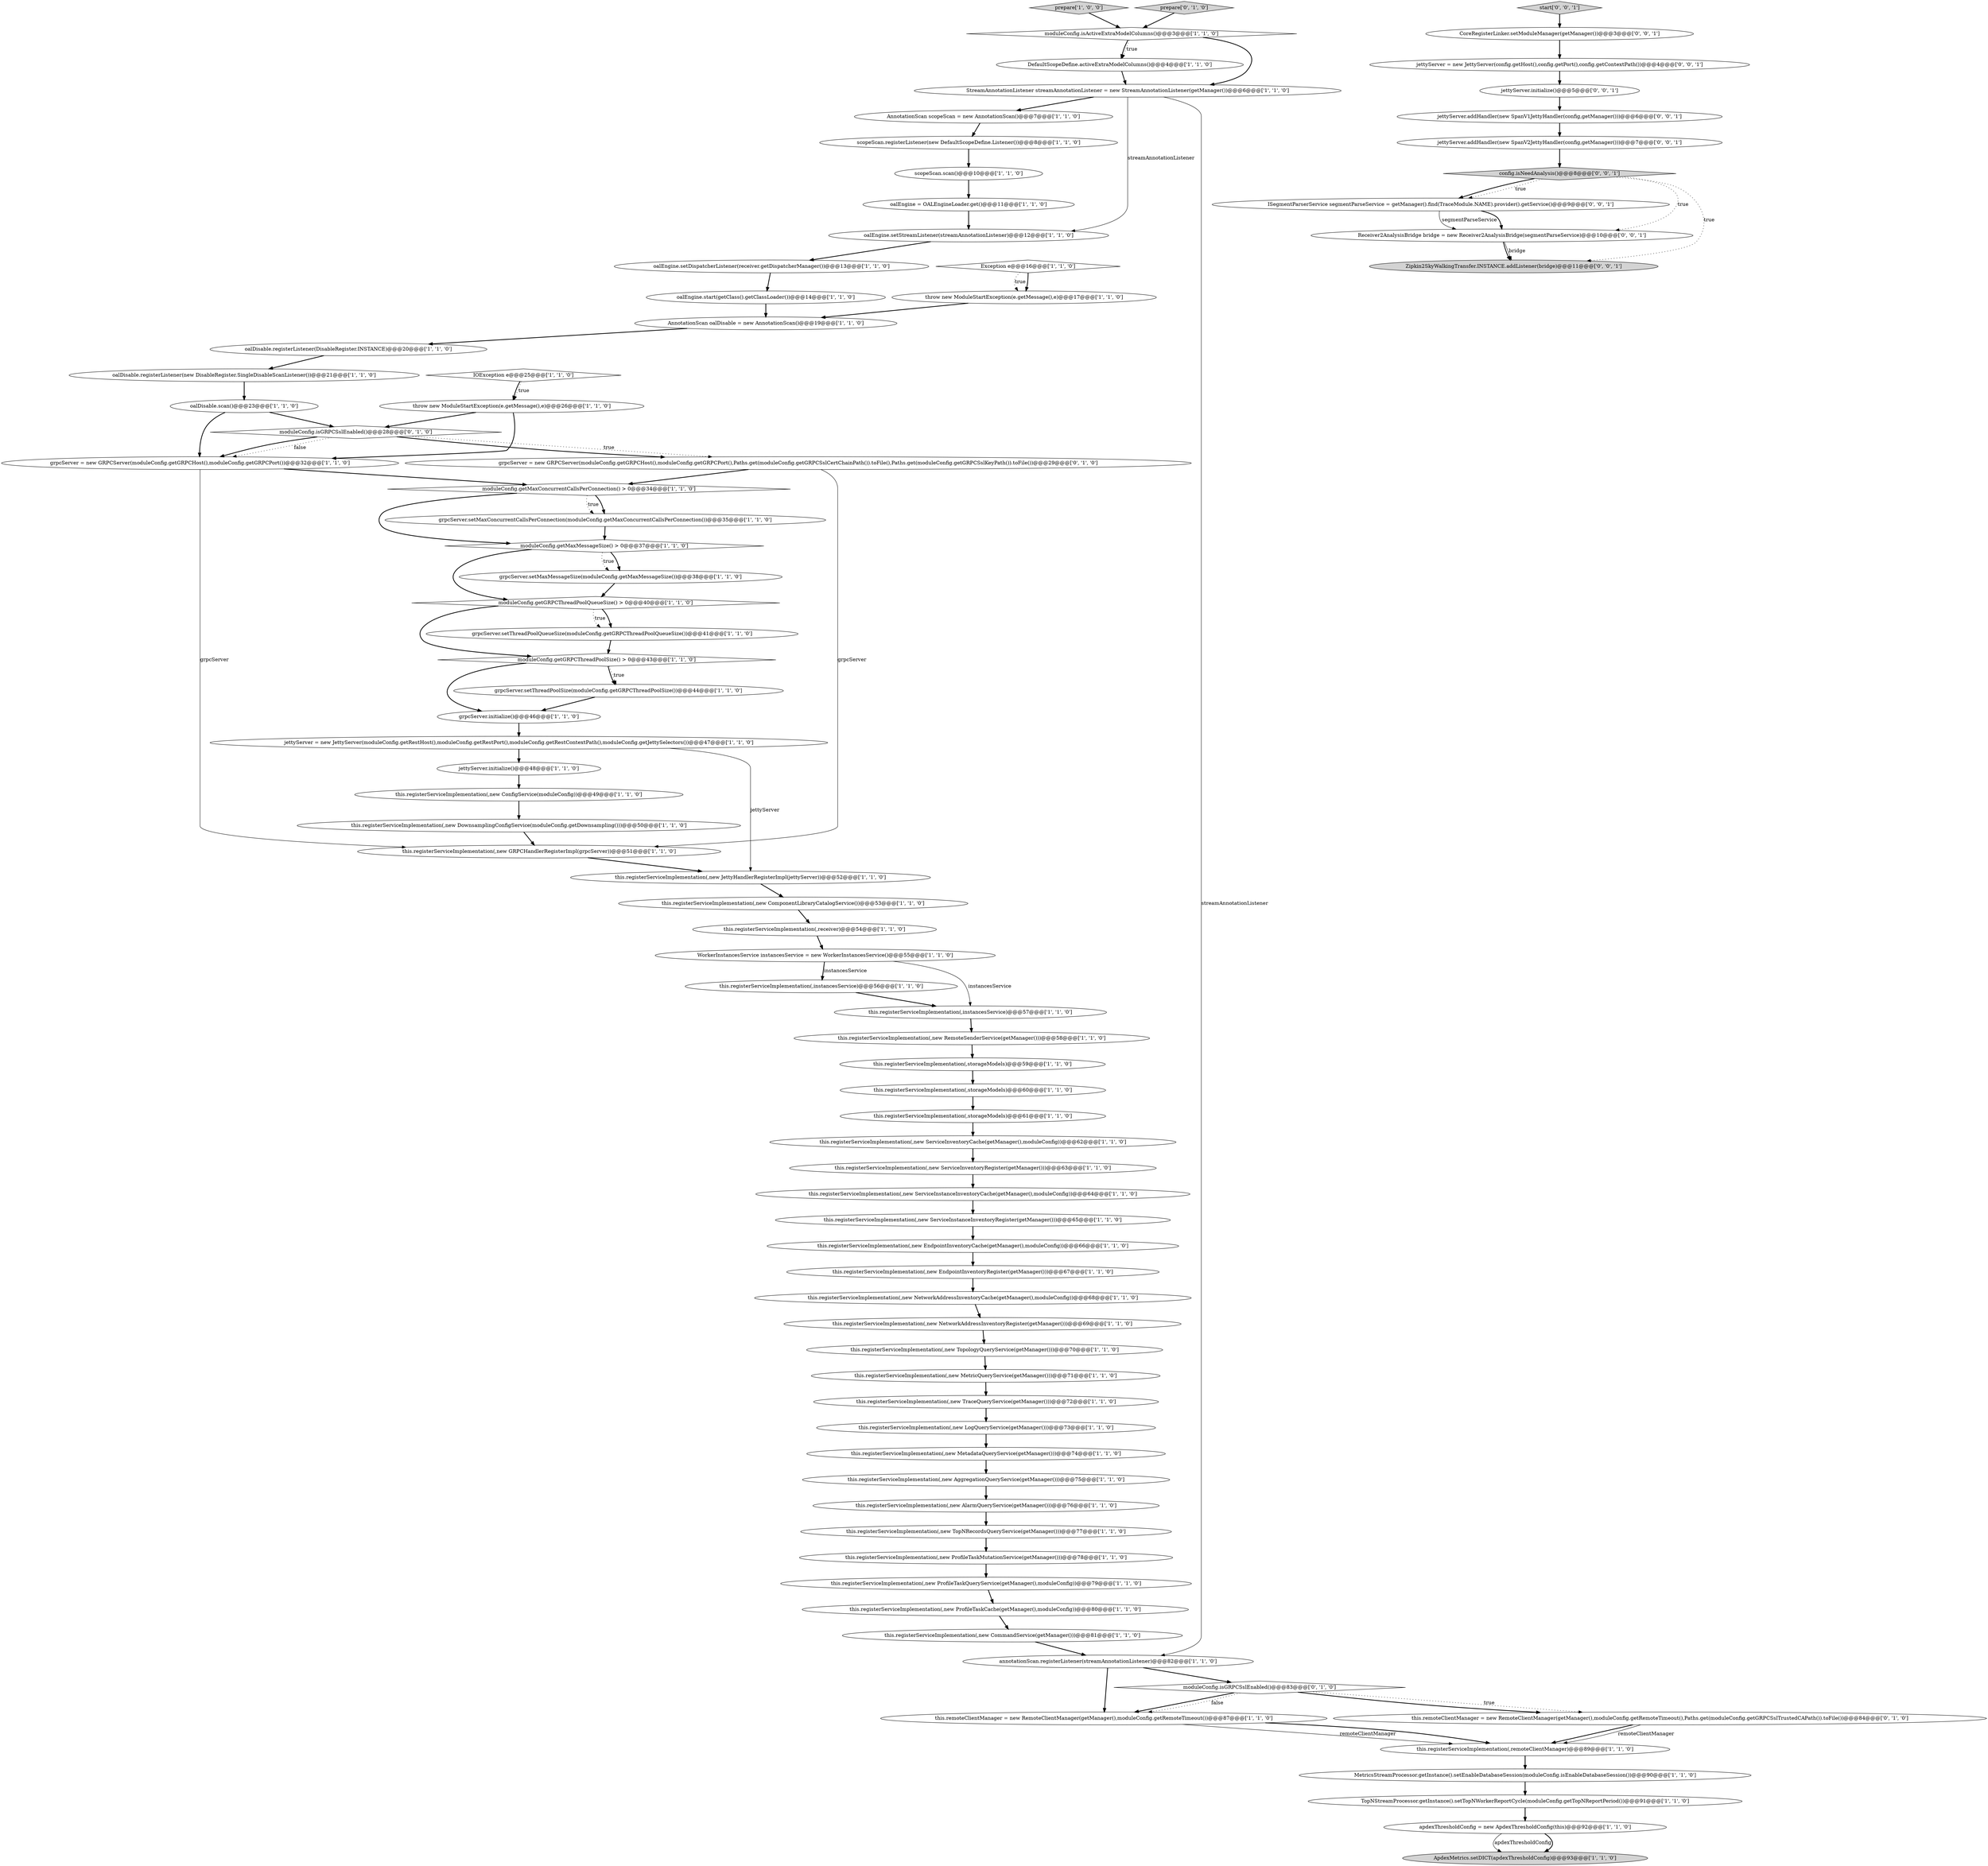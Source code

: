 digraph {
22 [style = filled, label = "this.registerServiceImplementation(,new RemoteSenderService(getManager()))@@@58@@@['1', '1', '0']", fillcolor = white, shape = ellipse image = "AAA0AAABBB1BBB"];
30 [style = filled, label = "this.remoteClientManager = new RemoteClientManager(getManager(),moduleConfig.getRemoteTimeout())@@@87@@@['1', '1', '0']", fillcolor = white, shape = ellipse image = "AAA0AAABBB1BBB"];
7 [style = filled, label = "throw new ModuleStartException(e.getMessage(),e)@@@17@@@['1', '1', '0']", fillcolor = white, shape = ellipse image = "AAA0AAABBB1BBB"];
21 [style = filled, label = "this.registerServiceImplementation(,new CommandService(getManager()))@@@81@@@['1', '1', '0']", fillcolor = white, shape = ellipse image = "AAA0AAABBB1BBB"];
8 [style = filled, label = "grpcServer = new GRPCServer(moduleConfig.getGRPCHost(),moduleConfig.getGRPCPort())@@@32@@@['1', '1', '0']", fillcolor = white, shape = ellipse image = "AAA0AAABBB1BBB"];
37 [style = filled, label = "this.registerServiceImplementation(,new AlarmQueryService(getManager()))@@@76@@@['1', '1', '0']", fillcolor = white, shape = ellipse image = "AAA0AAABBB1BBB"];
38 [style = filled, label = "ApdexMetrics.setDICT(apdexThresholdConfig)@@@93@@@['1', '1', '0']", fillcolor = lightgray, shape = ellipse image = "AAA0AAABBB1BBB"];
5 [style = filled, label = "MetricsStreamProcessor.getInstance().setEnableDatabaseSession(moduleConfig.isEnableDatabaseSession())@@@90@@@['1', '1', '0']", fillcolor = white, shape = ellipse image = "AAA0AAABBB1BBB"];
1 [style = filled, label = "this.registerServiceImplementation(,new LogQueryService(getManager()))@@@73@@@['1', '1', '0']", fillcolor = white, shape = ellipse image = "AAA0AAABBB1BBB"];
50 [style = filled, label = "this.registerServiceImplementation(,new ProfileTaskCache(getManager(),moduleConfig))@@@80@@@['1', '1', '0']", fillcolor = white, shape = ellipse image = "AAA0AAABBB1BBB"];
18 [style = filled, label = "moduleConfig.getMaxMessageSize() > 0@@@37@@@['1', '1', '0']", fillcolor = white, shape = diamond image = "AAA0AAABBB1BBB"];
49 [style = filled, label = "jettyServer = new JettyServer(moduleConfig.getRestHost(),moduleConfig.getRestPort(),moduleConfig.getRestContextPath(),moduleConfig.getJettySelectors())@@@47@@@['1', '1', '0']", fillcolor = white, shape = ellipse image = "AAA0AAABBB1BBB"];
27 [style = filled, label = "grpcServer.setMaxMessageSize(moduleConfig.getMaxMessageSize())@@@38@@@['1', '1', '0']", fillcolor = white, shape = ellipse image = "AAA0AAABBB1BBB"];
3 [style = filled, label = "this.registerServiceImplementation(,new ComponentLibraryCatalogService())@@@53@@@['1', '1', '0']", fillcolor = white, shape = ellipse image = "AAA0AAABBB1BBB"];
56 [style = filled, label = "this.registerServiceImplementation(,instancesService)@@@56@@@['1', '1', '0']", fillcolor = white, shape = ellipse image = "AAA0AAABBB1BBB"];
53 [style = filled, label = "prepare['1', '0', '0']", fillcolor = lightgray, shape = diamond image = "AAA0AAABBB1BBB"];
73 [style = filled, label = "grpcServer = new GRPCServer(moduleConfig.getGRPCHost(),moduleConfig.getGRPCPort(),Paths.get(moduleConfig.getGRPCSslCertChainPath()).toFile(),Paths.get(moduleConfig.getGRPCSslKeyPath()).toFile())@@@29@@@['0', '1', '0']", fillcolor = white, shape = ellipse image = "AAA1AAABBB2BBB"];
29 [style = filled, label = "oalEngine.start(getClass().getClassLoader())@@@14@@@['1', '1', '0']", fillcolor = white, shape = ellipse image = "AAA0AAABBB1BBB"];
64 [style = filled, label = "this.registerServiceImplementation(,new EndpointInventoryRegister(getManager()))@@@67@@@['1', '1', '0']", fillcolor = white, shape = ellipse image = "AAA0AAABBB1BBB"];
42 [style = filled, label = "this.registerServiceImplementation(,receiver)@@@54@@@['1', '1', '0']", fillcolor = white, shape = ellipse image = "AAA0AAABBB1BBB"];
81 [style = filled, label = "config.isNeedAnalysis()@@@8@@@['0', '0', '1']", fillcolor = lightgray, shape = diamond image = "AAA0AAABBB3BBB"];
70 [style = filled, label = "moduleConfig.getMaxConcurrentCallsPerConnection() > 0@@@34@@@['1', '1', '0']", fillcolor = white, shape = diamond image = "AAA0AAABBB1BBB"];
2 [style = filled, label = "moduleConfig.getGRPCThreadPoolQueueSize() > 0@@@40@@@['1', '1', '0']", fillcolor = white, shape = diamond image = "AAA0AAABBB1BBB"];
75 [style = filled, label = "moduleConfig.isGRPCSslEnabled()@@@28@@@['0', '1', '0']", fillcolor = white, shape = diamond image = "AAA1AAABBB2BBB"];
71 [style = filled, label = "prepare['0', '1', '0']", fillcolor = lightgray, shape = diamond image = "AAA0AAABBB2BBB"];
54 [style = filled, label = "oalEngine.setDispatcherListener(receiver.getDispatcherManager())@@@13@@@['1', '1', '0']", fillcolor = white, shape = ellipse image = "AAA0AAABBB1BBB"];
39 [style = filled, label = "this.registerServiceImplementation(,instancesService)@@@57@@@['1', '1', '0']", fillcolor = white, shape = ellipse image = "AAA0AAABBB1BBB"];
46 [style = filled, label = "oalDisable.registerListener(DisableRegister.INSTANCE)@@@20@@@['1', '1', '0']", fillcolor = white, shape = ellipse image = "AAA0AAABBB1BBB"];
19 [style = filled, label = "this.registerServiceImplementation(,new ServiceInventoryRegister(getManager()))@@@63@@@['1', '1', '0']", fillcolor = white, shape = ellipse image = "AAA0AAABBB1BBB"];
16 [style = filled, label = "this.registerServiceImplementation(,new EndpointInventoryCache(getManager(),moduleConfig))@@@66@@@['1', '1', '0']", fillcolor = white, shape = ellipse image = "AAA0AAABBB1BBB"];
34 [style = filled, label = "this.registerServiceImplementation(,new ProfileTaskMutationService(getManager()))@@@78@@@['1', '1', '0']", fillcolor = white, shape = ellipse image = "AAA0AAABBB1BBB"];
65 [style = filled, label = "TopNStreamProcessor.getInstance().setTopNWorkerReportCycle(moduleConfig.getTopNReportPeriod())@@@91@@@['1', '1', '0']", fillcolor = white, shape = ellipse image = "AAA0AAABBB1BBB"];
11 [style = filled, label = "grpcServer.initialize()@@@46@@@['1', '1', '0']", fillcolor = white, shape = ellipse image = "AAA0AAABBB1BBB"];
77 [style = filled, label = "jettyServer.addHandler(new SpanV2JettyHandler(config,getManager()))@@@7@@@['0', '0', '1']", fillcolor = white, shape = ellipse image = "AAA0AAABBB3BBB"];
59 [style = filled, label = "grpcServer.setThreadPoolQueueSize(moduleConfig.getGRPCThreadPoolQueueSize())@@@41@@@['1', '1', '0']", fillcolor = white, shape = ellipse image = "AAA0AAABBB1BBB"];
23 [style = filled, label = "this.registerServiceImplementation(,new MetadataQueryService(getManager()))@@@74@@@['1', '1', '0']", fillcolor = white, shape = ellipse image = "AAA0AAABBB1BBB"];
13 [style = filled, label = "this.registerServiceImplementation(,storageModels)@@@59@@@['1', '1', '0']", fillcolor = white, shape = ellipse image = "AAA0AAABBB1BBB"];
82 [style = filled, label = "ISegmentParserService segmentParseService = getManager().find(TraceModule.NAME).provider().getService()@@@9@@@['0', '0', '1']", fillcolor = white, shape = ellipse image = "AAA0AAABBB3BBB"];
66 [style = filled, label = "this.registerServiceImplementation(,new AggregationQueryService(getManager()))@@@75@@@['1', '1', '0']", fillcolor = white, shape = ellipse image = "AAA0AAABBB1BBB"];
10 [style = filled, label = "oalEngine.setStreamListener(streamAnnotationListener)@@@12@@@['1', '1', '0']", fillcolor = white, shape = ellipse image = "AAA0AAABBB1BBB"];
44 [style = filled, label = "this.registerServiceImplementation(,new TopNRecordsQueryService(getManager()))@@@77@@@['1', '1', '0']", fillcolor = white, shape = ellipse image = "AAA0AAABBB1BBB"];
35 [style = filled, label = "StreamAnnotationListener streamAnnotationListener = new StreamAnnotationListener(getManager())@@@6@@@['1', '1', '0']", fillcolor = white, shape = ellipse image = "AAA0AAABBB1BBB"];
57 [style = filled, label = "this.registerServiceImplementation(,new ServiceInstanceInventoryCache(getManager(),moduleConfig))@@@64@@@['1', '1', '0']", fillcolor = white, shape = ellipse image = "AAA0AAABBB1BBB"];
83 [style = filled, label = "jettyServer.initialize()@@@5@@@['0', '0', '1']", fillcolor = white, shape = ellipse image = "AAA0AAABBB3BBB"];
26 [style = filled, label = "this.registerServiceImplementation(,new ConfigService(moduleConfig))@@@49@@@['1', '1', '0']", fillcolor = white, shape = ellipse image = "AAA0AAABBB1BBB"];
78 [style = filled, label = "jettyServer = new JettyServer(config.getHost(),config.getPort(),config.getContextPath())@@@4@@@['0', '0', '1']", fillcolor = white, shape = ellipse image = "AAA0AAABBB3BBB"];
67 [style = filled, label = "AnnotationScan oalDisable = new AnnotationScan()@@@19@@@['1', '1', '0']", fillcolor = white, shape = ellipse image = "AAA0AAABBB1BBB"];
12 [style = filled, label = "this.registerServiceImplementation(,new GRPCHandlerRegisterImpl(grpcServer))@@@51@@@['1', '1', '0']", fillcolor = white, shape = ellipse image = "AAA0AAABBB1BBB"];
69 [style = filled, label = "this.registerServiceImplementation(,storageModels)@@@60@@@['1', '1', '0']", fillcolor = white, shape = ellipse image = "AAA0AAABBB1BBB"];
76 [style = filled, label = "start['0', '0', '1']", fillcolor = lightgray, shape = diamond image = "AAA0AAABBB3BBB"];
85 [style = filled, label = "Receiver2AnalysisBridge bridge = new Receiver2AnalysisBridge(segmentParseService)@@@10@@@['0', '0', '1']", fillcolor = white, shape = ellipse image = "AAA0AAABBB3BBB"];
48 [style = filled, label = "this.registerServiceImplementation(,new ServiceInstanceInventoryRegister(getManager()))@@@65@@@['1', '1', '0']", fillcolor = white, shape = ellipse image = "AAA0AAABBB1BBB"];
17 [style = filled, label = "Exception e@@@16@@@['1', '1', '0']", fillcolor = white, shape = diamond image = "AAA0AAABBB1BBB"];
15 [style = filled, label = "scopeScan.registerListener(new DefaultScopeDefine.Listener())@@@8@@@['1', '1', '0']", fillcolor = white, shape = ellipse image = "AAA0AAABBB1BBB"];
40 [style = filled, label = "grpcServer.setMaxConcurrentCallsPerConnection(moduleConfig.getMaxConcurrentCallsPerConnection())@@@35@@@['1', '1', '0']", fillcolor = white, shape = ellipse image = "AAA0AAABBB1BBB"];
51 [style = filled, label = "IOException e@@@25@@@['1', '1', '0']", fillcolor = white, shape = diamond image = "AAA0AAABBB1BBB"];
32 [style = filled, label = "annotationScan.registerListener(streamAnnotationListener)@@@82@@@['1', '1', '0']", fillcolor = white, shape = ellipse image = "AAA0AAABBB1BBB"];
52 [style = filled, label = "grpcServer.setThreadPoolSize(moduleConfig.getGRPCThreadPoolSize())@@@44@@@['1', '1', '0']", fillcolor = white, shape = ellipse image = "AAA0AAABBB1BBB"];
28 [style = filled, label = "this.registerServiceImplementation(,remoteClientManager)@@@89@@@['1', '1', '0']", fillcolor = white, shape = ellipse image = "AAA0AAABBB1BBB"];
47 [style = filled, label = "oalDisable.registerListener(new DisableRegister.SingleDisableScanListener())@@@21@@@['1', '1', '0']", fillcolor = white, shape = ellipse image = "AAA0AAABBB1BBB"];
72 [style = filled, label = "this.remoteClientManager = new RemoteClientManager(getManager(),moduleConfig.getRemoteTimeout(),Paths.get(moduleConfig.getGRPCSslTrustedCAPath()).toFile())@@@84@@@['0', '1', '0']", fillcolor = white, shape = ellipse image = "AAA1AAABBB2BBB"];
33 [style = filled, label = "this.registerServiceImplementation(,new TopologyQueryService(getManager()))@@@70@@@['1', '1', '0']", fillcolor = white, shape = ellipse image = "AAA0AAABBB1BBB"];
61 [style = filled, label = "throw new ModuleStartException(e.getMessage(),e)@@@26@@@['1', '1', '0']", fillcolor = white, shape = ellipse image = "AAA0AAABBB1BBB"];
43 [style = filled, label = "this.registerServiceImplementation(,new DownsamplingConfigService(moduleConfig.getDownsampling()))@@@50@@@['1', '1', '0']", fillcolor = white, shape = ellipse image = "AAA0AAABBB1BBB"];
20 [style = filled, label = "scopeScan.scan()@@@10@@@['1', '1', '0']", fillcolor = white, shape = ellipse image = "AAA0AAABBB1BBB"];
9 [style = filled, label = "moduleConfig.getGRPCThreadPoolSize() > 0@@@43@@@['1', '1', '0']", fillcolor = white, shape = diamond image = "AAA0AAABBB1BBB"];
63 [style = filled, label = "oalEngine = OALEngineLoader.get()@@@11@@@['1', '1', '0']", fillcolor = white, shape = ellipse image = "AAA0AAABBB1BBB"];
14 [style = filled, label = "WorkerInstancesService instancesService = new WorkerInstancesService()@@@55@@@['1', '1', '0']", fillcolor = white, shape = ellipse image = "AAA0AAABBB1BBB"];
4 [style = filled, label = "this.registerServiceImplementation(,new TraceQueryService(getManager()))@@@72@@@['1', '1', '0']", fillcolor = white, shape = ellipse image = "AAA0AAABBB1BBB"];
0 [style = filled, label = "this.registerServiceImplementation(,new NetworkAddressInventoryRegister(getManager()))@@@69@@@['1', '1', '0']", fillcolor = white, shape = ellipse image = "AAA0AAABBB1BBB"];
62 [style = filled, label = "DefaultScopeDefine.activeExtraModelColumns()@@@4@@@['1', '1', '0']", fillcolor = white, shape = ellipse image = "AAA0AAABBB1BBB"];
68 [style = filled, label = "this.registerServiceImplementation(,new ProfileTaskQueryService(getManager(),moduleConfig))@@@79@@@['1', '1', '0']", fillcolor = white, shape = ellipse image = "AAA0AAABBB1BBB"];
25 [style = filled, label = "moduleConfig.isActiveExtraModelColumns()@@@3@@@['1', '1', '0']", fillcolor = white, shape = diamond image = "AAA0AAABBB1BBB"];
55 [style = filled, label = "this.registerServiceImplementation(,storageModels)@@@61@@@['1', '1', '0']", fillcolor = white, shape = ellipse image = "AAA0AAABBB1BBB"];
36 [style = filled, label = "jettyServer.initialize()@@@48@@@['1', '1', '0']", fillcolor = white, shape = ellipse image = "AAA0AAABBB1BBB"];
58 [style = filled, label = "AnnotationScan scopeScan = new AnnotationScan()@@@7@@@['1', '1', '0']", fillcolor = white, shape = ellipse image = "AAA0AAABBB1BBB"];
80 [style = filled, label = "CoreRegisterLinker.setModuleManager(getManager())@@@3@@@['0', '0', '1']", fillcolor = white, shape = ellipse image = "AAA0AAABBB3BBB"];
6 [style = filled, label = "apdexThresholdConfig = new ApdexThresholdConfig(this)@@@92@@@['1', '1', '0']", fillcolor = white, shape = ellipse image = "AAA0AAABBB1BBB"];
31 [style = filled, label = "this.registerServiceImplementation(,new MetricQueryService(getManager()))@@@71@@@['1', '1', '0']", fillcolor = white, shape = ellipse image = "AAA0AAABBB1BBB"];
60 [style = filled, label = "this.registerServiceImplementation(,new NetworkAddressInventoryCache(getManager(),moduleConfig))@@@68@@@['1', '1', '0']", fillcolor = white, shape = ellipse image = "AAA0AAABBB1BBB"];
79 [style = filled, label = "Zipkin2SkyWalkingTransfer.INSTANCE.addListener(bridge)@@@11@@@['0', '0', '1']", fillcolor = lightgray, shape = ellipse image = "AAA0AAABBB3BBB"];
45 [style = filled, label = "this.registerServiceImplementation(,new JettyHandlerRegisterImpl(jettyServer))@@@52@@@['1', '1', '0']", fillcolor = white, shape = ellipse image = "AAA0AAABBB1BBB"];
24 [style = filled, label = "oalDisable.scan()@@@23@@@['1', '1', '0']", fillcolor = white, shape = ellipse image = "AAA0AAABBB1BBB"];
84 [style = filled, label = "jettyServer.addHandler(new SpanV1JettyHandler(config,getManager()))@@@6@@@['0', '0', '1']", fillcolor = white, shape = ellipse image = "AAA0AAABBB3BBB"];
41 [style = filled, label = "this.registerServiceImplementation(,new ServiceInventoryCache(getManager(),moduleConfig))@@@62@@@['1', '1', '0']", fillcolor = white, shape = ellipse image = "AAA0AAABBB1BBB"];
74 [style = filled, label = "moduleConfig.isGRPCSslEnabled()@@@83@@@['0', '1', '0']", fillcolor = white, shape = diamond image = "AAA1AAABBB2BBB"];
72->28 [style = bold, label=""];
46->47 [style = bold, label=""];
5->65 [style = bold, label=""];
62->35 [style = bold, label=""];
21->32 [style = bold, label=""];
3->42 [style = bold, label=""];
81->82 [style = bold, label=""];
8->70 [style = bold, label=""];
49->36 [style = bold, label=""];
43->12 [style = bold, label=""];
53->25 [style = bold, label=""];
1->23 [style = bold, label=""];
32->74 [style = bold, label=""];
64->60 [style = bold, label=""];
11->49 [style = bold, label=""];
44->34 [style = bold, label=""];
24->75 [style = bold, label=""];
2->59 [style = bold, label=""];
73->12 [style = solid, label="grpcServer"];
25->35 [style = bold, label=""];
61->8 [style = bold, label=""];
70->18 [style = bold, label=""];
78->83 [style = bold, label=""];
39->22 [style = bold, label=""];
35->32 [style = solid, label="streamAnnotationListener"];
67->46 [style = bold, label=""];
59->9 [style = bold, label=""];
14->56 [style = bold, label=""];
65->6 [style = bold, label=""];
22->13 [style = bold, label=""];
7->67 [style = bold, label=""];
25->62 [style = dotted, label="true"];
33->31 [style = bold, label=""];
9->52 [style = bold, label=""];
49->45 [style = solid, label="jettyServer"];
83->84 [style = bold, label=""];
6->38 [style = solid, label="apdexThresholdConfig"];
6->38 [style = bold, label=""];
51->61 [style = dotted, label="true"];
75->8 [style = dotted, label="false"];
70->40 [style = bold, label=""];
74->30 [style = bold, label=""];
71->25 [style = bold, label=""];
35->58 [style = bold, label=""];
4->1 [style = bold, label=""];
85->79 [style = bold, label=""];
61->75 [style = bold, label=""];
19->57 [style = bold, label=""];
30->28 [style = solid, label="remoteClientManager"];
29->67 [style = bold, label=""];
23->66 [style = bold, label=""];
15->20 [style = bold, label=""];
30->28 [style = bold, label=""];
63->10 [style = bold, label=""];
66->37 [style = bold, label=""];
73->70 [style = bold, label=""];
18->27 [style = bold, label=""];
57->48 [style = bold, label=""];
75->73 [style = dotted, label="true"];
75->8 [style = bold, label=""];
69->55 [style = bold, label=""];
81->82 [style = dotted, label="true"];
72->28 [style = solid, label="remoteClientManager"];
10->54 [style = bold, label=""];
81->85 [style = dotted, label="true"];
40->18 [style = bold, label=""];
51->61 [style = bold, label=""];
81->79 [style = dotted, label="true"];
31->4 [style = bold, label=""];
2->9 [style = bold, label=""];
20->63 [style = bold, label=""];
48->16 [style = bold, label=""];
82->85 [style = solid, label="segmentParseService"];
82->85 [style = bold, label=""];
12->45 [style = bold, label=""];
34->68 [style = bold, label=""];
28->5 [style = bold, label=""];
70->40 [style = dotted, label="true"];
80->78 [style = bold, label=""];
84->77 [style = bold, label=""];
17->7 [style = bold, label=""];
42->14 [style = bold, label=""];
24->8 [style = bold, label=""];
75->73 [style = bold, label=""];
74->30 [style = dotted, label="false"];
47->24 [style = bold, label=""];
26->43 [style = bold, label=""];
16->64 [style = bold, label=""];
52->11 [style = bold, label=""];
25->62 [style = bold, label=""];
0->33 [style = bold, label=""];
9->11 [style = bold, label=""];
85->79 [style = solid, label="bridge"];
18->2 [style = bold, label=""];
17->7 [style = dotted, label="true"];
37->44 [style = bold, label=""];
58->15 [style = bold, label=""];
60->0 [style = bold, label=""];
14->39 [style = solid, label="instancesService"];
56->39 [style = bold, label=""];
35->10 [style = solid, label="streamAnnotationListener"];
76->80 [style = bold, label=""];
41->19 [style = bold, label=""];
50->21 [style = bold, label=""];
45->3 [style = bold, label=""];
68->50 [style = bold, label=""];
13->69 [style = bold, label=""];
2->59 [style = dotted, label="true"];
18->27 [style = dotted, label="true"];
36->26 [style = bold, label=""];
77->81 [style = bold, label=""];
55->41 [style = bold, label=""];
9->52 [style = dotted, label="true"];
74->72 [style = dotted, label="true"];
14->56 [style = solid, label="instancesService"];
32->30 [style = bold, label=""];
8->12 [style = solid, label="grpcServer"];
74->72 [style = bold, label=""];
27->2 [style = bold, label=""];
54->29 [style = bold, label=""];
}
